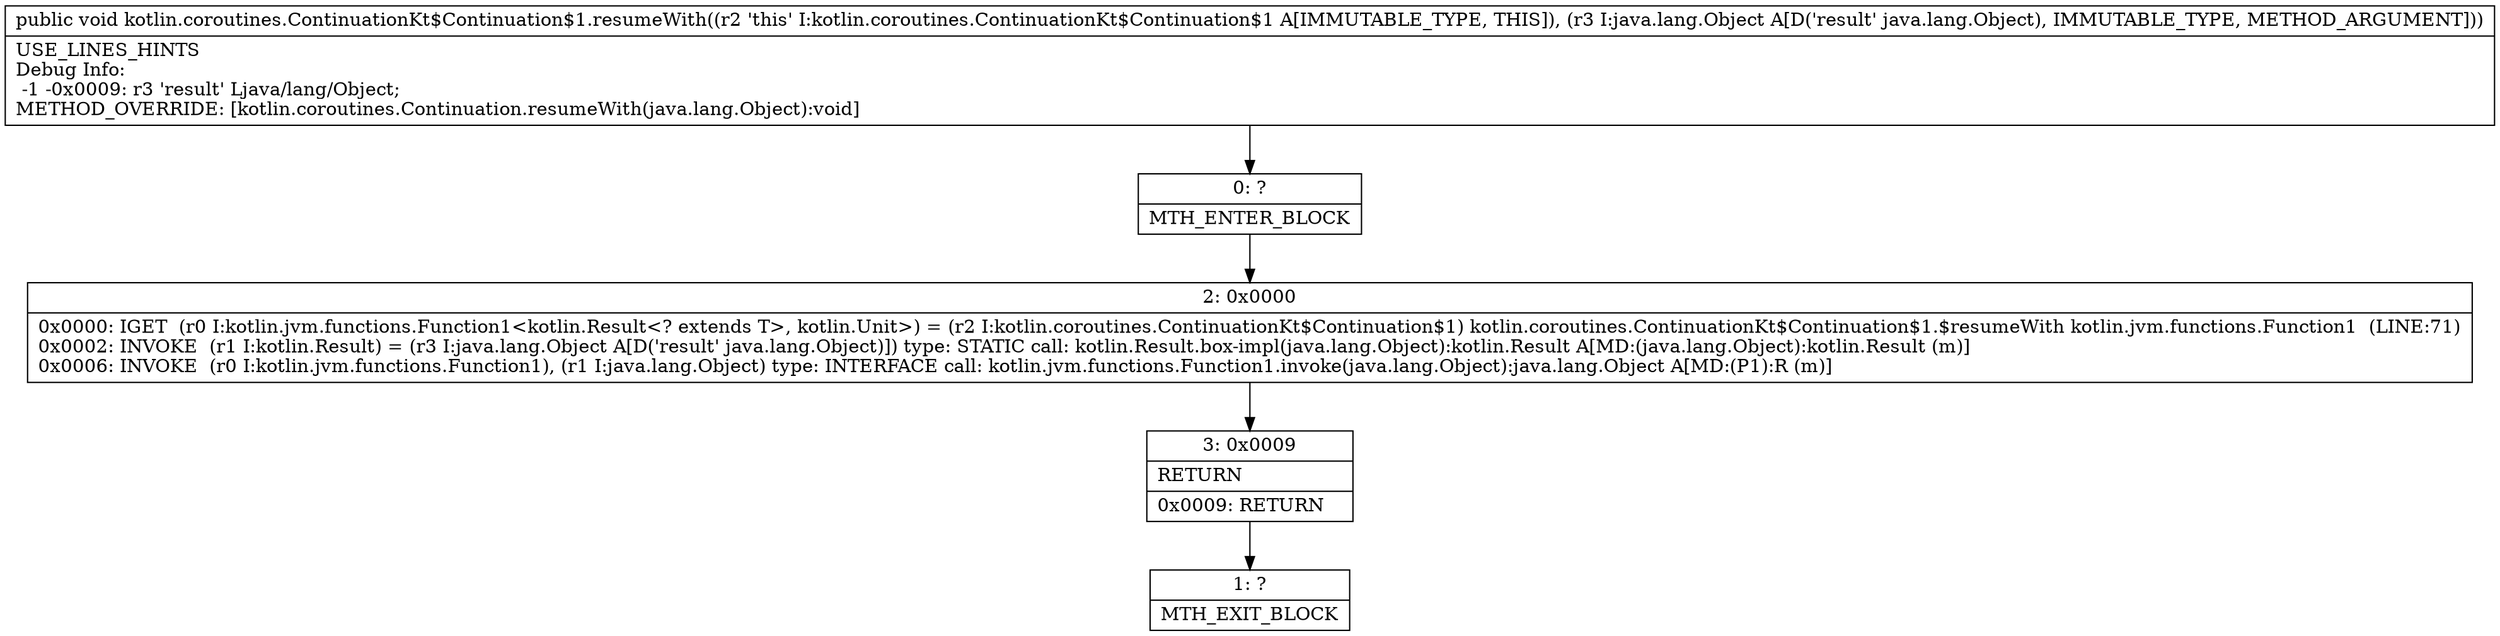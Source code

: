 digraph "CFG forkotlin.coroutines.ContinuationKt$Continuation$1.resumeWith(Ljava\/lang\/Object;)V" {
Node_0 [shape=record,label="{0\:\ ?|MTH_ENTER_BLOCK\l}"];
Node_2 [shape=record,label="{2\:\ 0x0000|0x0000: IGET  (r0 I:kotlin.jvm.functions.Function1\<kotlin.Result\<? extends T\>, kotlin.Unit\>) = (r2 I:kotlin.coroutines.ContinuationKt$Continuation$1) kotlin.coroutines.ContinuationKt$Continuation$1.$resumeWith kotlin.jvm.functions.Function1  (LINE:71)\l0x0002: INVOKE  (r1 I:kotlin.Result) = (r3 I:java.lang.Object A[D('result' java.lang.Object)]) type: STATIC call: kotlin.Result.box\-impl(java.lang.Object):kotlin.Result A[MD:(java.lang.Object):kotlin.Result (m)]\l0x0006: INVOKE  (r0 I:kotlin.jvm.functions.Function1), (r1 I:java.lang.Object) type: INTERFACE call: kotlin.jvm.functions.Function1.invoke(java.lang.Object):java.lang.Object A[MD:(P1):R (m)]\l}"];
Node_3 [shape=record,label="{3\:\ 0x0009|RETURN\l|0x0009: RETURN   \l}"];
Node_1 [shape=record,label="{1\:\ ?|MTH_EXIT_BLOCK\l}"];
MethodNode[shape=record,label="{public void kotlin.coroutines.ContinuationKt$Continuation$1.resumeWith((r2 'this' I:kotlin.coroutines.ContinuationKt$Continuation$1 A[IMMUTABLE_TYPE, THIS]), (r3 I:java.lang.Object A[D('result' java.lang.Object), IMMUTABLE_TYPE, METHOD_ARGUMENT]))  | USE_LINES_HINTS\lDebug Info:\l  \-1 \-0x0009: r3 'result' Ljava\/lang\/Object;\lMETHOD_OVERRIDE: [kotlin.coroutines.Continuation.resumeWith(java.lang.Object):void]\l}"];
MethodNode -> Node_0;Node_0 -> Node_2;
Node_2 -> Node_3;
Node_3 -> Node_1;
}


